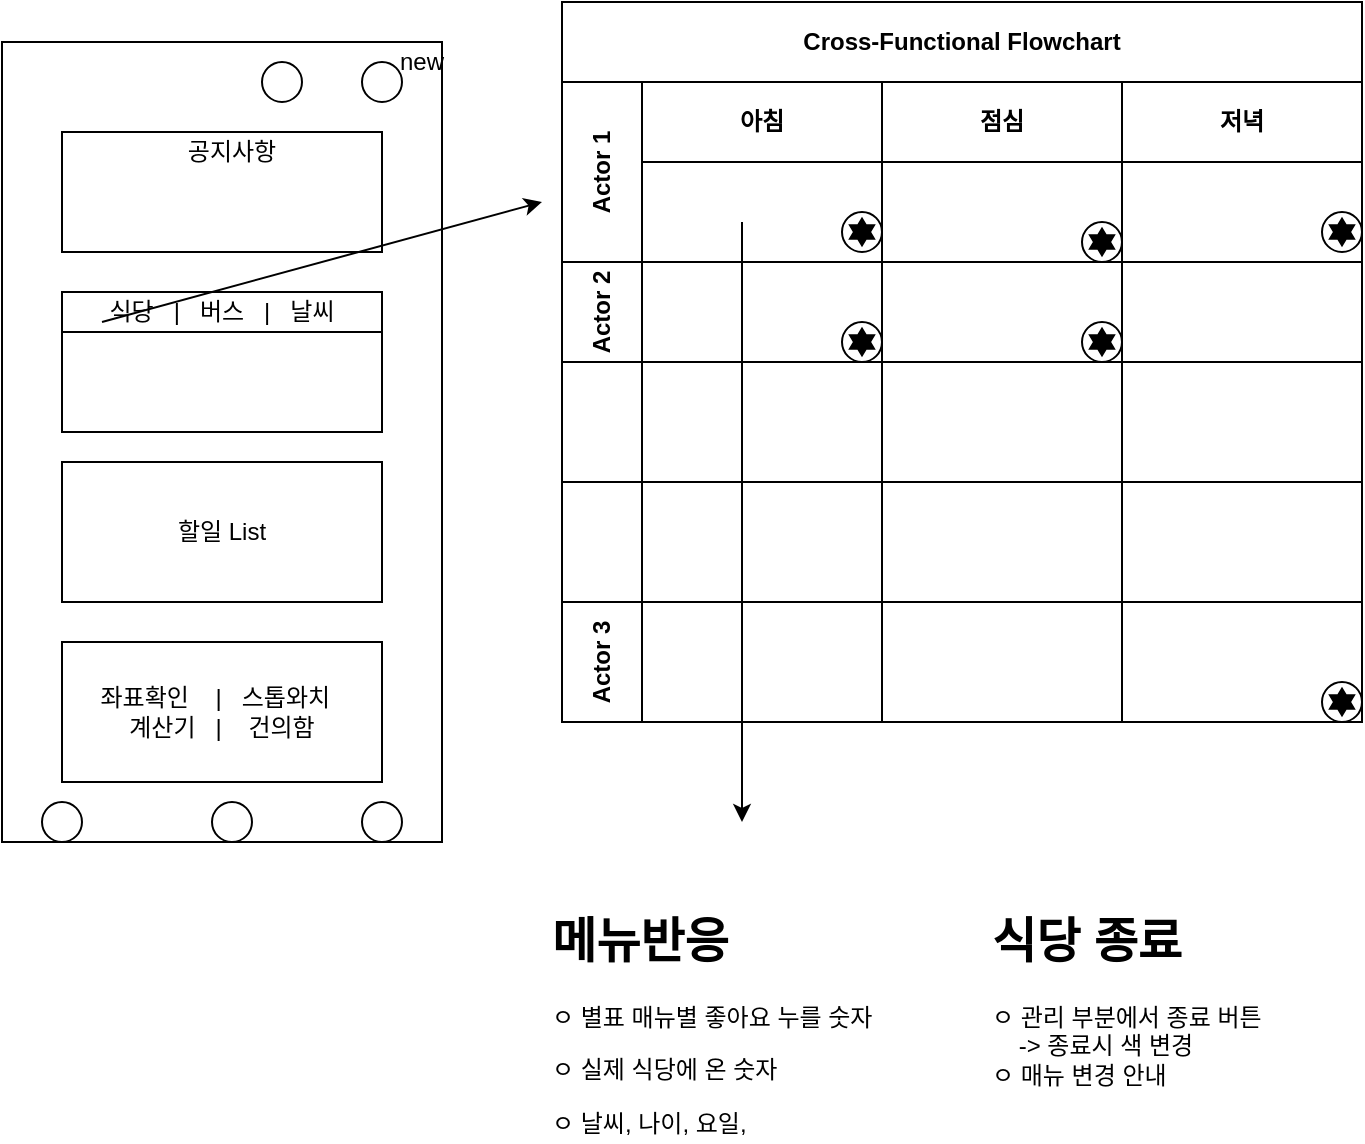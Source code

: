 <mxfile version="14.3.1" type="github"><diagram id="GMXzVLVP1SBXpBR9r_tK" name="Page-1"><mxGraphModel dx="900" dy="721" grid="1" gridSize="10" guides="1" tooltips="1" connect="1" arrows="1" fold="1" page="1" pageScale="1" pageWidth="827" pageHeight="1169" math="0" shadow="0"><root><mxCell id="0"/><mxCell id="1" parent="0"/><mxCell id="6RWYm0C16I1UkE2IKiko-1" value="" style="rounded=0;whiteSpace=wrap;html=1;" parent="1" vertex="1"><mxGeometry x="120" y="60" width="220" height="400" as="geometry"/></mxCell><mxCell id="6RWYm0C16I1UkE2IKiko-8" value="" style="rounded=0;whiteSpace=wrap;html=1;" parent="1" vertex="1"><mxGeometry x="150" y="105" width="160" height="60" as="geometry"/></mxCell><mxCell id="6RWYm0C16I1UkE2IKiko-3" value="" style="ellipse;whiteSpace=wrap;html=1;" parent="1" vertex="1"><mxGeometry x="250" y="70" width="20" height="20" as="geometry"/></mxCell><mxCell id="6RWYm0C16I1UkE2IKiko-5" value="" style="ellipse;whiteSpace=wrap;html=1;" parent="1" vertex="1"><mxGeometry x="300" y="70" width="20" height="20" as="geometry"/></mxCell><mxCell id="6RWYm0C16I1UkE2IKiko-6" value="new" style="text;html=1;strokeColor=none;fillColor=none;align=center;verticalAlign=middle;whiteSpace=wrap;rounded=0;" parent="1" vertex="1"><mxGeometry x="310" y="60" width="40" height="20" as="geometry"/></mxCell><mxCell id="6RWYm0C16I1UkE2IKiko-2" value="공지사항" style="text;html=1;strokeColor=none;fillColor=none;align=center;verticalAlign=middle;whiteSpace=wrap;rounded=0;" parent="1" vertex="1"><mxGeometry x="170" y="105" width="130" height="20" as="geometry"/></mxCell><mxCell id="6RWYm0C16I1UkE2IKiko-9" value="식당&amp;nbsp; &amp;nbsp;|&amp;nbsp; &amp;nbsp;버스&amp;nbsp; &amp;nbsp;|&amp;nbsp; &amp;nbsp;날씨" style="rounded=0;whiteSpace=wrap;html=1;" parent="1" vertex="1"><mxGeometry x="150" y="185" width="160" height="20" as="geometry"/></mxCell><mxCell id="6RWYm0C16I1UkE2IKiko-10" value="" style="rounded=0;whiteSpace=wrap;html=1;" parent="1" vertex="1"><mxGeometry x="150" y="205" width="160" height="50" as="geometry"/></mxCell><mxCell id="6RWYm0C16I1UkE2IKiko-12" value="할일 List" style="rounded=0;whiteSpace=wrap;html=1;" parent="1" vertex="1"><mxGeometry x="150" y="270" width="160" height="70" as="geometry"/></mxCell><mxCell id="6RWYm0C16I1UkE2IKiko-15" value="좌표확인&amp;nbsp; &amp;nbsp; |&amp;nbsp; &amp;nbsp;스톱와치&amp;nbsp;&amp;nbsp;&lt;br&gt;계산기&amp;nbsp; &amp;nbsp;|&amp;nbsp; &amp;nbsp; 건의함" style="rounded=0;whiteSpace=wrap;html=1;" parent="1" vertex="1"><mxGeometry x="150" y="360" width="160" height="70" as="geometry"/></mxCell><mxCell id="6RWYm0C16I1UkE2IKiko-39" value="Cross-Functional Flowchart" style="shape=table;childLayout=tableLayout;rowLines=0;columnLines=0;startSize=40;html=1;whiteSpace=wrap;collapsible=0;recursiveResize=0;expand=0;pointerEvents=0;fontStyle=1;align=center;" parent="1" vertex="1"><mxGeometry x="400" y="40" width="400" height="360" as="geometry"/></mxCell><mxCell id="6RWYm0C16I1UkE2IKiko-40" value="Actor 1" style="swimlane;horizontal=0;points=[[0,0.5],[1,0.5]];portConstraint=eastwest;startSize=40;html=1;whiteSpace=wrap;collapsible=0;recursiveResize=0;expand=0;pointerEvents=0;fontStyle=1" parent="6RWYm0C16I1UkE2IKiko-39" vertex="1"><mxGeometry y="40" width="400" height="90" as="geometry"/></mxCell><mxCell id="6RWYm0C16I1UkE2IKiko-41" value="아침" style="swimlane;connectable=0;startSize=40;html=1;whiteSpace=wrap;collapsible=0;recursiveResize=0;expand=0;pointerEvents=0;" parent="6RWYm0C16I1UkE2IKiko-40" vertex="1"><mxGeometry x="40" width="120" height="90" as="geometry"/></mxCell><mxCell id="6RWYm0C16I1UkE2IKiko-66" value="" style="shape=mxgraph.bpmn.shape;html=1;verticalLabelPosition=bottom;labelBackgroundColor=#ffffff;verticalAlign=top;align=center;perimeter=ellipsePerimeter;outlineConnect=0;outline=standard;symbol=star;" parent="6RWYm0C16I1UkE2IKiko-41" vertex="1"><mxGeometry x="100" y="65" width="20" height="20" as="geometry"/></mxCell><mxCell id="6RWYm0C16I1UkE2IKiko-42" value="점심" style="swimlane;connectable=0;startSize=40;html=1;whiteSpace=wrap;collapsible=0;recursiveResize=0;expand=0;pointerEvents=0;" parent="6RWYm0C16I1UkE2IKiko-40" vertex="1"><mxGeometry x="160" width="120" height="90" as="geometry"/></mxCell><mxCell id="6RWYm0C16I1UkE2IKiko-69" value="" style="shape=mxgraph.bpmn.shape;html=1;verticalLabelPosition=bottom;labelBackgroundColor=#ffffff;verticalAlign=top;align=center;perimeter=ellipsePerimeter;outlineConnect=0;outline=standard;symbol=star;" parent="6RWYm0C16I1UkE2IKiko-42" vertex="1"><mxGeometry x="100" y="70" width="20" height="20" as="geometry"/></mxCell><mxCell id="6RWYm0C16I1UkE2IKiko-43" value="저녁" style="swimlane;connectable=0;startSize=40;html=1;whiteSpace=wrap;collapsible=0;recursiveResize=0;expand=0;pointerEvents=0;" parent="6RWYm0C16I1UkE2IKiko-40" vertex="1"><mxGeometry x="280" width="120" height="90" as="geometry"/></mxCell><mxCell id="6RWYm0C16I1UkE2IKiko-70" value="" style="shape=mxgraph.bpmn.shape;html=1;verticalLabelPosition=bottom;labelBackgroundColor=#ffffff;verticalAlign=top;align=center;perimeter=ellipsePerimeter;outlineConnect=0;outline=standard;symbol=star;" parent="6RWYm0C16I1UkE2IKiko-43" vertex="1"><mxGeometry x="100" y="65" width="20" height="20" as="geometry"/></mxCell><mxCell id="6RWYm0C16I1UkE2IKiko-44" value="Actor 2" style="swimlane;horizontal=0;points=[[0,0.5],[1,0.5]];portConstraint=eastwest;startSize=40;html=1;whiteSpace=wrap;collapsible=0;recursiveResize=0;expand=0;pointerEvents=0;" parent="6RWYm0C16I1UkE2IKiko-39" vertex="1"><mxGeometry y="130" width="400" height="50" as="geometry"/></mxCell><mxCell id="6RWYm0C16I1UkE2IKiko-45" value="" style="swimlane;connectable=0;startSize=0;html=1;whiteSpace=wrap;collapsible=0;recursiveResize=0;expand=0;pointerEvents=0;" parent="6RWYm0C16I1UkE2IKiko-44" vertex="1"><mxGeometry x="40" width="120" height="50" as="geometry"/></mxCell><mxCell id="6RWYm0C16I1UkE2IKiko-68" value="" style="shape=mxgraph.bpmn.shape;html=1;verticalLabelPosition=bottom;labelBackgroundColor=#ffffff;verticalAlign=top;align=center;perimeter=ellipsePerimeter;outlineConnect=0;outline=standard;symbol=star;" parent="6RWYm0C16I1UkE2IKiko-45" vertex="1"><mxGeometry x="100" y="30" width="20" height="20" as="geometry"/></mxCell><mxCell id="6RWYm0C16I1UkE2IKiko-46" value="" style="swimlane;connectable=0;startSize=0;html=1;whiteSpace=wrap;collapsible=0;recursiveResize=0;expand=0;pointerEvents=0;" parent="6RWYm0C16I1UkE2IKiko-44" vertex="1"><mxGeometry x="160" width="120" height="50" as="geometry"/></mxCell><mxCell id="6RWYm0C16I1UkE2IKiko-67" value="" style="shape=mxgraph.bpmn.shape;html=1;verticalLabelPosition=bottom;labelBackgroundColor=#ffffff;verticalAlign=top;align=center;perimeter=ellipsePerimeter;outlineConnect=0;outline=standard;symbol=star;" parent="6RWYm0C16I1UkE2IKiko-46" vertex="1"><mxGeometry x="100" y="30" width="20" height="20" as="geometry"/></mxCell><mxCell id="6RWYm0C16I1UkE2IKiko-47" value="" style="swimlane;connectable=0;startSize=0;html=1;whiteSpace=wrap;collapsible=0;recursiveResize=0;expand=0;pointerEvents=0;" parent="6RWYm0C16I1UkE2IKiko-44" vertex="1"><mxGeometry x="280" width="120" height="50" as="geometry"/></mxCell><mxCell id="6RWYm0C16I1UkE2IKiko-58" style="swimlane;horizontal=0;points=[[0,0.5],[1,0.5]];portConstraint=eastwest;startSize=40;html=1;whiteSpace=wrap;collapsible=0;recursiveResize=0;expand=0;pointerEvents=0;verticalAlign=middle;" parent="6RWYm0C16I1UkE2IKiko-39" vertex="1"><mxGeometry y="180" width="400" height="60" as="geometry"/></mxCell><mxCell id="6RWYm0C16I1UkE2IKiko-59" style="swimlane;connectable=0;startSize=0;html=1;whiteSpace=wrap;collapsible=0;recursiveResize=0;expand=0;pointerEvents=0;" parent="6RWYm0C16I1UkE2IKiko-58" vertex="1"><mxGeometry x="40" width="120" height="60" as="geometry"/></mxCell><mxCell id="6RWYm0C16I1UkE2IKiko-60" style="swimlane;connectable=0;startSize=0;html=1;whiteSpace=wrap;collapsible=0;recursiveResize=0;expand=0;pointerEvents=0;" parent="6RWYm0C16I1UkE2IKiko-58" vertex="1"><mxGeometry x="160" width="120" height="60" as="geometry"/></mxCell><mxCell id="6RWYm0C16I1UkE2IKiko-61" style="swimlane;connectable=0;startSize=0;html=1;whiteSpace=wrap;collapsible=0;recursiveResize=0;expand=0;pointerEvents=0;" parent="6RWYm0C16I1UkE2IKiko-58" vertex="1"><mxGeometry x="280" width="120" height="60" as="geometry"/></mxCell><mxCell id="6RWYm0C16I1UkE2IKiko-62" style="swimlane;horizontal=0;points=[[0,0.5],[1,0.5]];portConstraint=eastwest;startSize=40;html=1;whiteSpace=wrap;collapsible=0;recursiveResize=0;expand=0;pointerEvents=0;verticalAlign=middle;" parent="6RWYm0C16I1UkE2IKiko-39" vertex="1"><mxGeometry y="240" width="400" height="60" as="geometry"/></mxCell><mxCell id="6RWYm0C16I1UkE2IKiko-63" style="swimlane;connectable=0;startSize=0;html=1;whiteSpace=wrap;collapsible=0;recursiveResize=0;expand=0;pointerEvents=0;" parent="6RWYm0C16I1UkE2IKiko-62" vertex="1"><mxGeometry x="40" width="120" height="60" as="geometry"/></mxCell><mxCell id="6RWYm0C16I1UkE2IKiko-64" style="swimlane;connectable=0;startSize=0;html=1;whiteSpace=wrap;collapsible=0;recursiveResize=0;expand=0;pointerEvents=0;" parent="6RWYm0C16I1UkE2IKiko-62" vertex="1"><mxGeometry x="160" width="120" height="60" as="geometry"/></mxCell><mxCell id="6RWYm0C16I1UkE2IKiko-65" style="swimlane;connectable=0;startSize=0;html=1;whiteSpace=wrap;collapsible=0;recursiveResize=0;expand=0;pointerEvents=0;" parent="6RWYm0C16I1UkE2IKiko-62" vertex="1"><mxGeometry x="280" width="120" height="60" as="geometry"/></mxCell><mxCell id="6RWYm0C16I1UkE2IKiko-48" value="Actor 3" style="swimlane;horizontal=0;points=[[0,0.5],[1,0.5]];portConstraint=eastwest;startSize=40;html=1;whiteSpace=wrap;collapsible=0;recursiveResize=0;expand=0;pointerEvents=0;verticalAlign=middle;" parent="6RWYm0C16I1UkE2IKiko-39" vertex="1"><mxGeometry y="300" width="400" height="60" as="geometry"/></mxCell><mxCell id="6RWYm0C16I1UkE2IKiko-49" value="" style="swimlane;connectable=0;startSize=0;html=1;whiteSpace=wrap;collapsible=0;recursiveResize=0;expand=0;pointerEvents=0;" parent="6RWYm0C16I1UkE2IKiko-48" vertex="1"><mxGeometry x="40" width="120" height="60" as="geometry"/></mxCell><mxCell id="6RWYm0C16I1UkE2IKiko-50" value="" style="swimlane;connectable=0;startSize=0;html=1;whiteSpace=wrap;collapsible=0;recursiveResize=0;expand=0;pointerEvents=0;" parent="6RWYm0C16I1UkE2IKiko-48" vertex="1"><mxGeometry x="160" width="120" height="60" as="geometry"/></mxCell><mxCell id="6RWYm0C16I1UkE2IKiko-51" value="" style="swimlane;connectable=0;startSize=0;html=1;whiteSpace=wrap;collapsible=0;recursiveResize=0;expand=0;pointerEvents=0;" parent="6RWYm0C16I1UkE2IKiko-48" vertex="1"><mxGeometry x="280" width="120" height="60" as="geometry"/></mxCell><mxCell id="6RWYm0C16I1UkE2IKiko-71" value="" style="shape=mxgraph.bpmn.shape;html=1;verticalLabelPosition=bottom;labelBackgroundColor=#ffffff;verticalAlign=top;align=center;perimeter=ellipsePerimeter;outlineConnect=0;outline=standard;symbol=star;" parent="6RWYm0C16I1UkE2IKiko-51" vertex="1"><mxGeometry x="100" y="40" width="20" height="20" as="geometry"/></mxCell><mxCell id="6RWYm0C16I1UkE2IKiko-75" value="" style="endArrow=classic;html=1;exitX=0.125;exitY=0.75;exitDx=0;exitDy=0;exitPerimeter=0;" parent="1" source="6RWYm0C16I1UkE2IKiko-9" edge="1"><mxGeometry width="50" height="50" relative="1" as="geometry"><mxPoint x="360" y="380" as="sourcePoint"/><mxPoint x="390" y="140" as="targetPoint"/></mxGeometry></mxCell><mxCell id="6RWYm0C16I1UkE2IKiko-76" value="" style="endArrow=classic;html=1;" parent="1" edge="1"><mxGeometry width="50" height="50" relative="1" as="geometry"><mxPoint x="490" y="150" as="sourcePoint"/><mxPoint x="490" y="450" as="targetPoint"/></mxGeometry></mxCell><mxCell id="6RWYm0C16I1UkE2IKiko-77" value="&lt;h1&gt;메뉴반응&lt;/h1&gt;&lt;p&gt;ㅇ 별표 매뉴별 좋아요 누를 숫자&lt;/p&gt;&lt;p&gt;ㅇ 실제 식당에 온 숫자&lt;/p&gt;&lt;p&gt;ㅇ 날씨, 나이, 요일,&amp;nbsp;&lt;/p&gt;" style="text;html=1;strokeColor=none;fillColor=none;spacing=5;spacingTop=-20;whiteSpace=wrap;overflow=hidden;rounded=0;" parent="1" vertex="1"><mxGeometry x="390" y="490" width="190" height="120" as="geometry"/></mxCell><mxCell id="6RWYm0C16I1UkE2IKiko-78" value="&lt;h1&gt;식당 종료&lt;/h1&gt;&lt;div&gt;ㅇ 관리 부분에서 종료 버튼&lt;/div&gt;&lt;div&gt;&amp;nbsp; &amp;nbsp; -&amp;gt; 종료시 색 변경&lt;/div&gt;&lt;div&gt;ㅇ 매뉴 변경 안내&lt;/div&gt;" style="text;html=1;strokeColor=none;fillColor=none;spacing=5;spacingTop=-20;whiteSpace=wrap;overflow=hidden;rounded=0;" parent="1" vertex="1"><mxGeometry x="610" y="490" width="190" height="120" as="geometry"/></mxCell><mxCell id="jFBBX_995-vNUtWhQHgI-1" value="" style="ellipse;whiteSpace=wrap;html=1;" vertex="1" parent="1"><mxGeometry x="140" y="440" width="20" height="20" as="geometry"/></mxCell><mxCell id="jFBBX_995-vNUtWhQHgI-2" value="" style="ellipse;whiteSpace=wrap;html=1;" vertex="1" parent="1"><mxGeometry x="225" y="440" width="20" height="20" as="geometry"/></mxCell><mxCell id="jFBBX_995-vNUtWhQHgI-3" value="" style="ellipse;whiteSpace=wrap;html=1;" vertex="1" parent="1"><mxGeometry x="300" y="440" width="20" height="20" as="geometry"/></mxCell></root></mxGraphModel></diagram></mxfile>